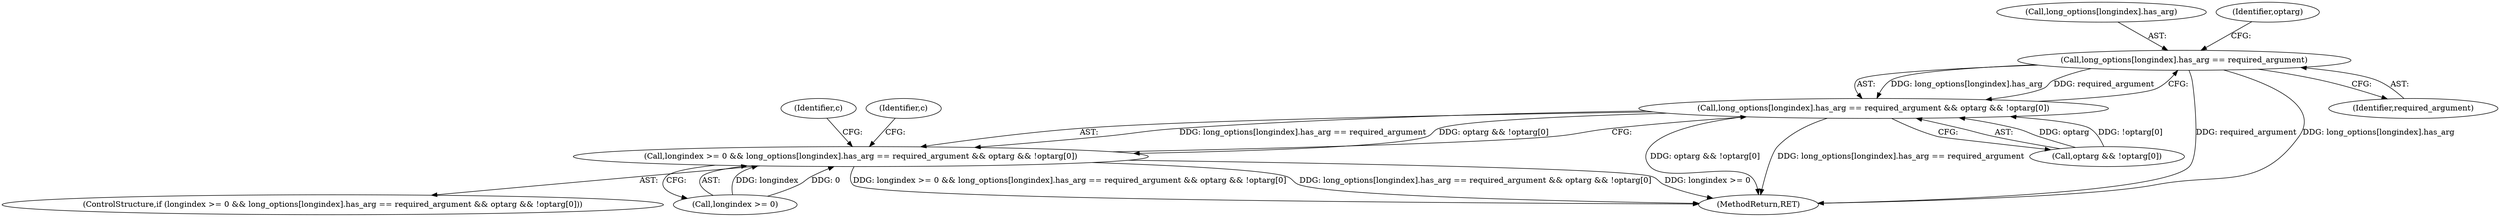 digraph "0_keepalived_04f2d32871bb3b11d7dc024039952f2fe2750306@array" {
"1000173" [label="(Call,long_options[longindex].has_arg == required_argument)"];
"1000172" [label="(Call,long_options[longindex].has_arg == required_argument && optarg && !optarg[0])"];
"1000168" [label="(Call,longindex >= 0 && long_options[longindex].has_arg == required_argument && optarg && !optarg[0])"];
"1000173" [label="(Call,long_options[longindex].has_arg == required_argument)"];
"1000747" [label="(MethodReturn,RET)"];
"1000172" [label="(Call,long_options[longindex].has_arg == required_argument && optarg && !optarg[0])"];
"1000167" [label="(ControlStructure,if (longindex >= 0 && long_options[longindex].has_arg == required_argument && optarg && !optarg[0]))"];
"1000168" [label="(Call,longindex >= 0 && long_options[longindex].has_arg == required_argument && optarg && !optarg[0])"];
"1000180" [label="(Call,optarg && !optarg[0])"];
"1000194" [label="(Identifier,c)"];
"1000169" [label="(Call,longindex >= 0)"];
"1000188" [label="(Identifier,c)"];
"1000174" [label="(Call,long_options[longindex].has_arg)"];
"1000181" [label="(Identifier,optarg)"];
"1000179" [label="(Identifier,required_argument)"];
"1000173" -> "1000172"  [label="AST: "];
"1000173" -> "1000179"  [label="CFG: "];
"1000174" -> "1000173"  [label="AST: "];
"1000179" -> "1000173"  [label="AST: "];
"1000181" -> "1000173"  [label="CFG: "];
"1000172" -> "1000173"  [label="CFG: "];
"1000173" -> "1000747"  [label="DDG: required_argument"];
"1000173" -> "1000747"  [label="DDG: long_options[longindex].has_arg"];
"1000173" -> "1000172"  [label="DDG: long_options[longindex].has_arg"];
"1000173" -> "1000172"  [label="DDG: required_argument"];
"1000172" -> "1000168"  [label="AST: "];
"1000172" -> "1000180"  [label="CFG: "];
"1000180" -> "1000172"  [label="AST: "];
"1000168" -> "1000172"  [label="CFG: "];
"1000172" -> "1000747"  [label="DDG: optarg && !optarg[0]"];
"1000172" -> "1000747"  [label="DDG: long_options[longindex].has_arg == required_argument"];
"1000172" -> "1000168"  [label="DDG: long_options[longindex].has_arg == required_argument"];
"1000172" -> "1000168"  [label="DDG: optarg && !optarg[0]"];
"1000180" -> "1000172"  [label="DDG: optarg"];
"1000180" -> "1000172"  [label="DDG: !optarg[0]"];
"1000168" -> "1000167"  [label="AST: "];
"1000168" -> "1000169"  [label="CFG: "];
"1000169" -> "1000168"  [label="AST: "];
"1000188" -> "1000168"  [label="CFG: "];
"1000194" -> "1000168"  [label="CFG: "];
"1000168" -> "1000747"  [label="DDG: longindex >= 0 && long_options[longindex].has_arg == required_argument && optarg && !optarg[0]"];
"1000168" -> "1000747"  [label="DDG: long_options[longindex].has_arg == required_argument && optarg && !optarg[0]"];
"1000168" -> "1000747"  [label="DDG: longindex >= 0"];
"1000169" -> "1000168"  [label="DDG: longindex"];
"1000169" -> "1000168"  [label="DDG: 0"];
}
